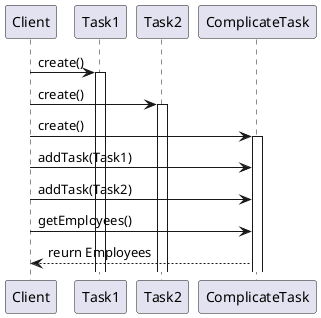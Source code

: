 @startuml SequenceDiagram
Client -> Task1: create()
activate Task1
Client -> Task2: create()
activate Task2

Client -> ComplicateTask: create()
activate ComplicateTask
Client-> ComplicateTask: addTask(Task1)
Client-> ComplicateTask: addTask(Task2)

Client -> ComplicateTask: getEmployees()
ComplicateTask --> Client: reurn Employees

@enduml